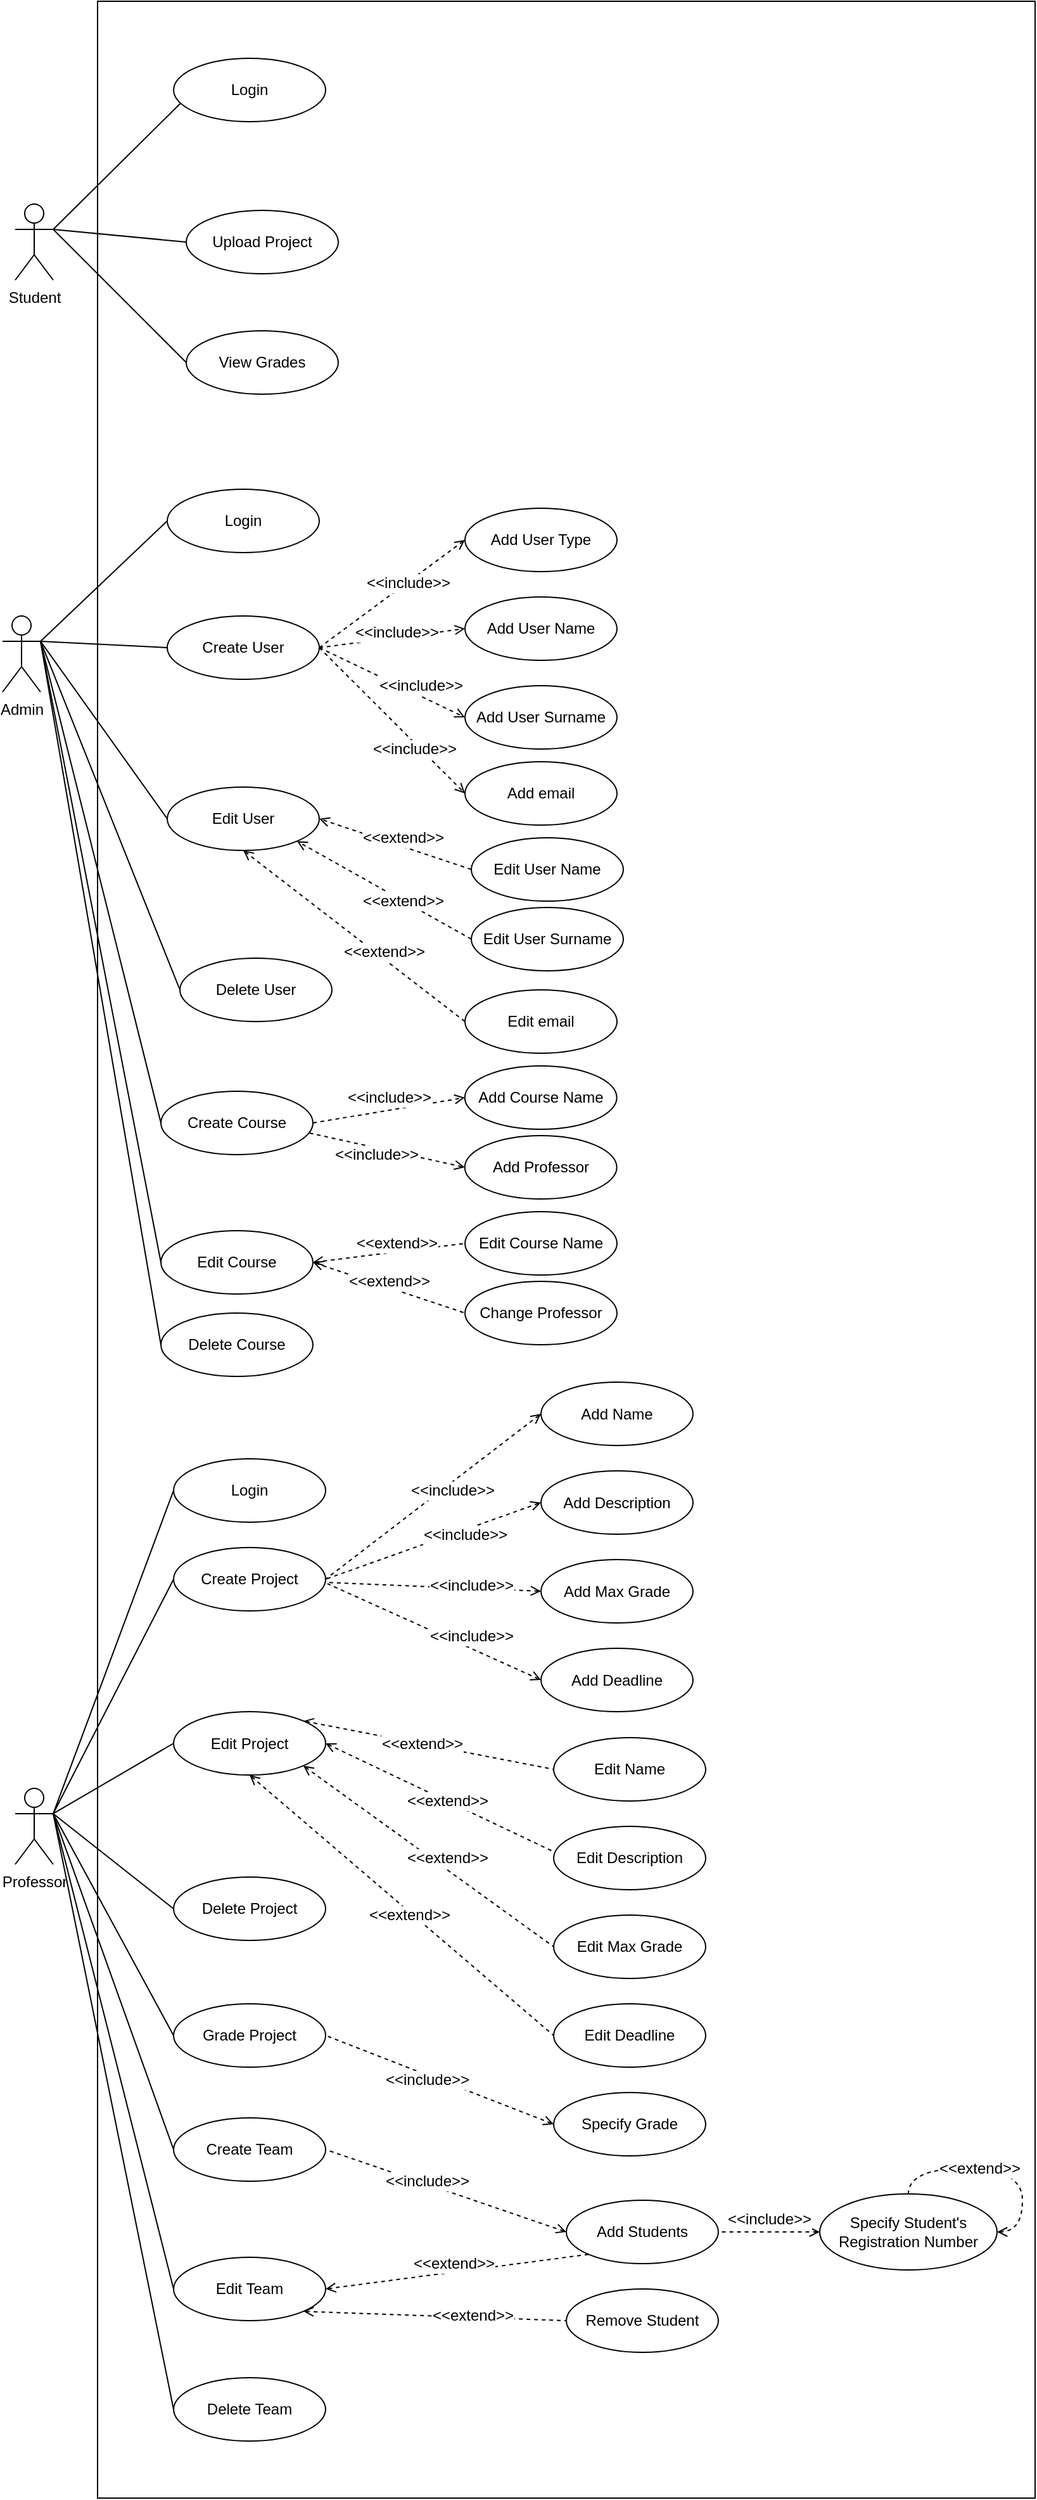 <mxfile version="10.6.8" type="device"><diagram id="eaBzfQWqKQ_AMttxsHQN" name="Page-1"><mxGraphModel dx="3485" dy="3010" grid="1" gridSize="10" guides="1" tooltips="1" connect="1" arrows="1" fold="1" page="1" pageScale="1" pageWidth="850" pageHeight="1100" math="0" shadow="0"><root><mxCell id="0"/><mxCell id="1" parent="0"/><mxCell id="JUBkqF5_taP2oqI-kecK-1" value="" style="rounded=0;whiteSpace=wrap;html=1;fillColor=none;" vertex="1" parent="1"><mxGeometry x="100" y="-1090" width="740" height="1970" as="geometry"/></mxCell><mxCell id="pB4ZmenrYvWax_LLrP4q-28" style="rounded=0;orthogonalLoop=1;jettySize=auto;html=1;exitX=1;exitY=0.333;exitDx=0;exitDy=0;exitPerimeter=0;entryX=0;entryY=0.5;entryDx=0;entryDy=0;endArrow=none;endFill=0;" parent="1" source="pB4ZmenrYvWax_LLrP4q-1" target="pB4ZmenrYvWax_LLrP4q-8" edge="1"><mxGeometry relative="1" as="geometry"/></mxCell><mxCell id="pB4ZmenrYvWax_LLrP4q-29" style="edgeStyle=none;rounded=0;orthogonalLoop=1;jettySize=auto;html=1;exitX=1;exitY=0.333;exitDx=0;exitDy=0;exitPerimeter=0;entryX=0;entryY=0.5;entryDx=0;entryDy=0;endArrow=none;endFill=0;" parent="1" source="pB4ZmenrYvWax_LLrP4q-1" target="pB4ZmenrYvWax_LLrP4q-16" edge="1"><mxGeometry relative="1" as="geometry"/></mxCell><mxCell id="pB4ZmenrYvWax_LLrP4q-1" value="Professor&lt;br&gt;&lt;br&gt;" style="shape=umlActor;verticalLabelPosition=bottom;labelBackgroundColor=#ffffff;verticalAlign=top;html=1;outlineConnect=0;" parent="1" vertex="1"><mxGeometry x="35" y="320" width="30" height="60" as="geometry"/></mxCell><mxCell id="pB4ZmenrYvWax_LLrP4q-8" value="Login" style="ellipse;whiteSpace=wrap;html=1;" parent="1" vertex="1"><mxGeometry x="160" y="60" width="120" height="50" as="geometry"/></mxCell><mxCell id="pB4ZmenrYvWax_LLrP4q-16" value="Create Project" style="ellipse;whiteSpace=wrap;html=1;" parent="1" vertex="1"><mxGeometry x="160" y="130" width="120" height="50" as="geometry"/></mxCell><mxCell id="pB4ZmenrYvWax_LLrP4q-30" style="edgeStyle=none;rounded=0;orthogonalLoop=1;jettySize=auto;html=1;exitX=0;exitY=0.5;exitDx=0;exitDy=0;entryX=1;entryY=0.333;entryDx=0;entryDy=0;entryPerimeter=0;endArrow=none;endFill=0;" parent="1" source="pB4ZmenrYvWax_LLrP4q-17" target="pB4ZmenrYvWax_LLrP4q-1" edge="1"><mxGeometry relative="1" as="geometry"/></mxCell><mxCell id="pB4ZmenrYvWax_LLrP4q-66" style="edgeStyle=none;rounded=0;orthogonalLoop=1;jettySize=auto;html=1;exitX=1;exitY=0;exitDx=0;exitDy=0;entryX=0;entryY=0.5;entryDx=0;entryDy=0;dashed=1;startArrow=open;startFill=0;endArrow=none;endFill=0;" parent="1" source="pB4ZmenrYvWax_LLrP4q-17" target="pB4ZmenrYvWax_LLrP4q-56" edge="1"><mxGeometry relative="1" as="geometry"/></mxCell><mxCell id="pB4ZmenrYvWax_LLrP4q-67" style="edgeStyle=none;rounded=0;orthogonalLoop=1;jettySize=auto;html=1;exitX=1;exitY=0.5;exitDx=0;exitDy=0;entryX=0;entryY=0.4;entryDx=0;entryDy=0;entryPerimeter=0;dashed=1;startArrow=open;startFill=0;endArrow=none;endFill=0;" parent="1" source="pB4ZmenrYvWax_LLrP4q-17" target="pB4ZmenrYvWax_LLrP4q-57" edge="1"><mxGeometry relative="1" as="geometry"/></mxCell><mxCell id="pB4ZmenrYvWax_LLrP4q-71" style="edgeStyle=none;rounded=0;orthogonalLoop=1;jettySize=auto;html=1;exitX=1;exitY=1;exitDx=0;exitDy=0;entryX=0;entryY=0.5;entryDx=0;entryDy=0;dashed=1;startArrow=open;startFill=0;endArrow=none;endFill=0;" parent="1" source="pB4ZmenrYvWax_LLrP4q-17" target="pB4ZmenrYvWax_LLrP4q-58" edge="1"><mxGeometry relative="1" as="geometry"/></mxCell><mxCell id="pB4ZmenrYvWax_LLrP4q-72" style="edgeStyle=none;rounded=0;orthogonalLoop=1;jettySize=auto;html=1;exitX=0.5;exitY=1;exitDx=0;exitDy=0;entryX=0;entryY=0.5;entryDx=0;entryDy=0;dashed=1;startArrow=open;startFill=0;endArrow=none;endFill=0;" parent="1" source="pB4ZmenrYvWax_LLrP4q-17" target="pB4ZmenrYvWax_LLrP4q-59" edge="1"><mxGeometry relative="1" as="geometry"/></mxCell><mxCell id="pB4ZmenrYvWax_LLrP4q-17" value="Edit Project" style="ellipse;whiteSpace=wrap;html=1;" parent="1" vertex="1"><mxGeometry x="160" y="259.5" width="120" height="50" as="geometry"/></mxCell><mxCell id="pB4ZmenrYvWax_LLrP4q-32" style="edgeStyle=none;rounded=0;orthogonalLoop=1;jettySize=auto;html=1;exitX=0;exitY=0.5;exitDx=0;exitDy=0;entryX=1;entryY=0.333;entryDx=0;entryDy=0;entryPerimeter=0;endArrow=none;endFill=0;" parent="1" source="pB4ZmenrYvWax_LLrP4q-18" target="pB4ZmenrYvWax_LLrP4q-1" edge="1"><mxGeometry relative="1" as="geometry"/></mxCell><mxCell id="pB4ZmenrYvWax_LLrP4q-18" value="Delete Project" style="ellipse;whiteSpace=wrap;html=1;" parent="1" vertex="1"><mxGeometry x="160" y="390" width="120" height="50" as="geometry"/></mxCell><mxCell id="pB4ZmenrYvWax_LLrP4q-33" style="edgeStyle=none;rounded=0;orthogonalLoop=1;jettySize=auto;html=1;exitX=0;exitY=0.5;exitDx=0;exitDy=0;entryX=1;entryY=0.333;entryDx=0;entryDy=0;entryPerimeter=0;endArrow=none;endFill=0;" parent="1" source="pB4ZmenrYvWax_LLrP4q-23" target="pB4ZmenrYvWax_LLrP4q-1" edge="1"><mxGeometry relative="1" as="geometry"/></mxCell><mxCell id="pB4ZmenrYvWax_LLrP4q-23" value="Grade Project" style="ellipse;whiteSpace=wrap;html=1;" parent="1" vertex="1"><mxGeometry x="160" y="490" width="120" height="50" as="geometry"/></mxCell><mxCell id="pB4ZmenrYvWax_LLrP4q-34" style="edgeStyle=none;rounded=0;orthogonalLoop=1;jettySize=auto;html=1;exitX=0;exitY=0.5;exitDx=0;exitDy=0;endArrow=none;endFill=0;entryX=1;entryY=0.333;entryDx=0;entryDy=0;entryPerimeter=0;" parent="1" source="pB4ZmenrYvWax_LLrP4q-24" target="pB4ZmenrYvWax_LLrP4q-1" edge="1"><mxGeometry relative="1" as="geometry"><mxPoint x="70" y="340" as="targetPoint"/></mxGeometry></mxCell><mxCell id="pB4ZmenrYvWax_LLrP4q-24" value="Create Team" style="ellipse;whiteSpace=wrap;html=1;" parent="1" vertex="1"><mxGeometry x="160" y="580" width="120" height="50" as="geometry"/></mxCell><mxCell id="pB4ZmenrYvWax_LLrP4q-35" style="edgeStyle=none;rounded=0;orthogonalLoop=1;jettySize=auto;html=1;exitX=0;exitY=0.5;exitDx=0;exitDy=0;endArrow=none;endFill=0;entryX=1;entryY=0.333;entryDx=0;entryDy=0;entryPerimeter=0;" parent="1" source="pB4ZmenrYvWax_LLrP4q-25" target="pB4ZmenrYvWax_LLrP4q-1" edge="1"><mxGeometry relative="1" as="geometry"><mxPoint x="70" y="340" as="targetPoint"/></mxGeometry></mxCell><mxCell id="pB4ZmenrYvWax_LLrP4q-86" style="edgeStyle=none;rounded=0;orthogonalLoop=1;jettySize=auto;html=1;exitX=1;exitY=1;exitDx=0;exitDy=0;entryX=0;entryY=0.5;entryDx=0;entryDy=0;dashed=1;startArrow=open;startFill=0;endArrow=none;endFill=0;" parent="1" source="pB4ZmenrYvWax_LLrP4q-25" target="pB4ZmenrYvWax_LLrP4q-81" edge="1"><mxGeometry relative="1" as="geometry"/></mxCell><mxCell id="pB4ZmenrYvWax_LLrP4q-89" style="edgeStyle=none;rounded=0;orthogonalLoop=1;jettySize=auto;html=1;exitX=1;exitY=0.5;exitDx=0;exitDy=0;entryX=0;entryY=1;entryDx=0;entryDy=0;dashed=1;startArrow=open;startFill=0;endArrow=none;endFill=0;" parent="1" source="pB4ZmenrYvWax_LLrP4q-25" target="pB4ZmenrYvWax_LLrP4q-80" edge="1"><mxGeometry relative="1" as="geometry"/></mxCell><mxCell id="pB4ZmenrYvWax_LLrP4q-25" value="Edit Team" style="ellipse;whiteSpace=wrap;html=1;" parent="1" vertex="1"><mxGeometry x="160" y="690" width="120" height="50" as="geometry"/></mxCell><mxCell id="pB4ZmenrYvWax_LLrP4q-36" style="edgeStyle=none;rounded=0;orthogonalLoop=1;jettySize=auto;html=1;exitX=0;exitY=0.5;exitDx=0;exitDy=0;endArrow=none;endFill=0;entryX=1;entryY=0.333;entryDx=0;entryDy=0;entryPerimeter=0;" parent="1" source="pB4ZmenrYvWax_LLrP4q-26" target="pB4ZmenrYvWax_LLrP4q-1" edge="1"><mxGeometry relative="1" as="geometry"><mxPoint x="70" y="340" as="targetPoint"/></mxGeometry></mxCell><mxCell id="pB4ZmenrYvWax_LLrP4q-26" value="Delete Team&lt;br&gt;" style="ellipse;whiteSpace=wrap;html=1;" parent="1" vertex="1"><mxGeometry x="160" y="785" width="120" height="50" as="geometry"/></mxCell><mxCell id="pB4ZmenrYvWax_LLrP4q-51" style="edgeStyle=none;rounded=0;orthogonalLoop=1;jettySize=auto;html=1;exitX=0;exitY=0.5;exitDx=0;exitDy=0;entryX=1;entryY=0.5;entryDx=0;entryDy=0;endArrow=none;endFill=0;dashed=1;startArrow=open;startFill=0;" parent="1" source="pB4ZmenrYvWax_LLrP4q-41" target="pB4ZmenrYvWax_LLrP4q-16" edge="1"><mxGeometry relative="1" as="geometry"/></mxCell><mxCell id="pB4ZmenrYvWax_LLrP4q-41" value="Add Name" style="ellipse;whiteSpace=wrap;html=1;" parent="1" vertex="1"><mxGeometry x="450" y="-0.5" width="120" height="50" as="geometry"/></mxCell><mxCell id="pB4ZmenrYvWax_LLrP4q-52" style="edgeStyle=none;rounded=0;orthogonalLoop=1;jettySize=auto;html=1;exitX=0;exitY=0.5;exitDx=0;exitDy=0;entryX=1;entryY=0.5;entryDx=0;entryDy=0;dashed=1;startArrow=open;startFill=0;endArrow=none;endFill=0;" parent="1" source="pB4ZmenrYvWax_LLrP4q-42" target="pB4ZmenrYvWax_LLrP4q-16" edge="1"><mxGeometry relative="1" as="geometry"/></mxCell><mxCell id="pB4ZmenrYvWax_LLrP4q-42" value="Add Description" style="ellipse;whiteSpace=wrap;html=1;" parent="1" vertex="1"><mxGeometry x="450" y="69.5" width="120" height="50" as="geometry"/></mxCell><mxCell id="pB4ZmenrYvWax_LLrP4q-53" style="edgeStyle=none;rounded=0;orthogonalLoop=1;jettySize=auto;html=1;exitX=0;exitY=0.5;exitDx=0;exitDy=0;dashed=1;startArrow=open;startFill=0;endArrow=none;endFill=0;" parent="1" source="pB4ZmenrYvWax_LLrP4q-43" target="pB4ZmenrYvWax_LLrP4q-16" edge="1"><mxGeometry relative="1" as="geometry"/></mxCell><mxCell id="pB4ZmenrYvWax_LLrP4q-43" value="Add Max Grade" style="ellipse;whiteSpace=wrap;html=1;" parent="1" vertex="1"><mxGeometry x="450" y="139.5" width="120" height="50" as="geometry"/></mxCell><mxCell id="pB4ZmenrYvWax_LLrP4q-55" style="edgeStyle=none;rounded=0;orthogonalLoop=1;jettySize=auto;html=1;exitX=0;exitY=0.5;exitDx=0;exitDy=0;entryX=1.012;entryY=0.571;entryDx=0;entryDy=0;entryPerimeter=0;dashed=1;startArrow=open;startFill=0;endArrow=none;endFill=0;" parent="1" source="pB4ZmenrYvWax_LLrP4q-44" target="pB4ZmenrYvWax_LLrP4q-16" edge="1"><mxGeometry relative="1" as="geometry"/></mxCell><mxCell id="pB4ZmenrYvWax_LLrP4q-44" value="Add Deadline" style="ellipse;whiteSpace=wrap;html=1;" parent="1" vertex="1"><mxGeometry x="450" y="209.5" width="120" height="50" as="geometry"/></mxCell><mxCell id="pB4ZmenrYvWax_LLrP4q-56" value="Edit Name" style="ellipse;whiteSpace=wrap;html=1;" parent="1" vertex="1"><mxGeometry x="460" y="280" width="120" height="50" as="geometry"/></mxCell><mxCell id="pB4ZmenrYvWax_LLrP4q-57" value="Edit Description" style="ellipse;whiteSpace=wrap;html=1;" parent="1" vertex="1"><mxGeometry x="460" y="350" width="120" height="50" as="geometry"/></mxCell><mxCell id="pB4ZmenrYvWax_LLrP4q-58" value="Edit Max Grade" style="ellipse;whiteSpace=wrap;html=1;" parent="1" vertex="1"><mxGeometry x="460" y="420" width="120" height="50" as="geometry"/></mxCell><mxCell id="pB4ZmenrYvWax_LLrP4q-59" value="Edit&amp;nbsp;Deadline" style="ellipse;whiteSpace=wrap;html=1;" parent="1" vertex="1"><mxGeometry x="460" y="490" width="120" height="50" as="geometry"/></mxCell><mxCell id="pB4ZmenrYvWax_LLrP4q-74" style="edgeStyle=none;rounded=0;orthogonalLoop=1;jettySize=auto;html=1;exitX=0;exitY=0.5;exitDx=0;exitDy=0;entryX=1;entryY=0.5;entryDx=0;entryDy=0;dashed=1;startArrow=open;startFill=0;endArrow=none;endFill=0;" parent="1" source="pB4ZmenrYvWax_LLrP4q-73" target="pB4ZmenrYvWax_LLrP4q-23" edge="1"><mxGeometry relative="1" as="geometry"/></mxCell><mxCell id="pB4ZmenrYvWax_LLrP4q-73" value="Specify Grade" style="ellipse;whiteSpace=wrap;html=1;" parent="1" vertex="1"><mxGeometry x="460" y="560" width="120" height="50" as="geometry"/></mxCell><mxCell id="pB4ZmenrYvWax_LLrP4q-87" style="edgeStyle=none;rounded=0;orthogonalLoop=1;jettySize=auto;html=1;exitX=0;exitY=0.5;exitDx=0;exitDy=0;entryX=1;entryY=0.5;entryDx=0;entryDy=0;dashed=1;startArrow=open;startFill=0;endArrow=none;endFill=0;" parent="1" source="pB4ZmenrYvWax_LLrP4q-75" target="pB4ZmenrYvWax_LLrP4q-80" edge="1"><mxGeometry relative="1" as="geometry"/></mxCell><mxCell id="pB4ZmenrYvWax_LLrP4q-75" value="Specify Student's Registration Number" style="ellipse;whiteSpace=wrap;html=1;" parent="1" vertex="1"><mxGeometry x="670" y="640" width="140" height="60" as="geometry"/></mxCell><mxCell id="pB4ZmenrYvWax_LLrP4q-76" style="edgeStyle=orthogonalEdgeStyle;rounded=0;orthogonalLoop=1;jettySize=auto;html=1;exitX=1;exitY=0.5;exitDx=0;exitDy=0;entryX=0.5;entryY=0;entryDx=0;entryDy=0;dashed=1;startArrow=open;startFill=0;endArrow=none;endFill=0;curved=1;" parent="1" source="pB4ZmenrYvWax_LLrP4q-75" target="pB4ZmenrYvWax_LLrP4q-75" edge="1"><mxGeometry relative="1" as="geometry"><Array as="points"><mxPoint x="830" y="670"/><mxPoint x="830" y="620"/><mxPoint x="740" y="620"/></Array></mxGeometry></mxCell><mxCell id="pB4ZmenrYvWax_LLrP4q-82" style="edgeStyle=none;rounded=0;orthogonalLoop=1;jettySize=auto;html=1;exitX=0;exitY=0.5;exitDx=0;exitDy=0;entryX=1;entryY=0.5;entryDx=0;entryDy=0;dashed=1;startArrow=open;startFill=0;endArrow=none;endFill=0;" parent="1" source="pB4ZmenrYvWax_LLrP4q-80" target="pB4ZmenrYvWax_LLrP4q-24" edge="1"><mxGeometry relative="1" as="geometry"/></mxCell><mxCell id="pB4ZmenrYvWax_LLrP4q-80" value="Add Students" style="ellipse;whiteSpace=wrap;html=1;" parent="1" vertex="1"><mxGeometry x="470" y="645" width="120" height="50" as="geometry"/></mxCell><mxCell id="pB4ZmenrYvWax_LLrP4q-81" value="Remove Student" style="ellipse;whiteSpace=wrap;html=1;" parent="1" vertex="1"><mxGeometry x="470" y="715" width="120" height="50" as="geometry"/></mxCell><mxCell id="pB4ZmenrYvWax_LLrP4q-101" style="edgeStyle=none;rounded=0;orthogonalLoop=1;jettySize=auto;html=1;exitX=1;exitY=0.333;exitDx=0;exitDy=0;exitPerimeter=0;entryX=0;entryY=0.5;entryDx=0;entryDy=0;startArrow=none;startFill=0;endArrow=none;endFill=0;" parent="1" source="pB4ZmenrYvWax_LLrP4q-91" target="pB4ZmenrYvWax_LLrP4q-97" edge="1"><mxGeometry relative="1" as="geometry"/></mxCell><mxCell id="pB4ZmenrYvWax_LLrP4q-103" style="edgeStyle=none;rounded=0;orthogonalLoop=1;jettySize=auto;html=1;exitX=1;exitY=0.333;exitDx=0;exitDy=0;exitPerimeter=0;entryX=0;entryY=0.5;entryDx=0;entryDy=0;startArrow=none;startFill=0;endArrow=none;endFill=0;" parent="1" source="pB4ZmenrYvWax_LLrP4q-91" target="pB4ZmenrYvWax_LLrP4q-99" edge="1"><mxGeometry relative="1" as="geometry"/></mxCell><mxCell id="pB4ZmenrYvWax_LLrP4q-104" style="edgeStyle=none;rounded=0;orthogonalLoop=1;jettySize=auto;html=1;exitX=1;exitY=0.333;exitDx=0;exitDy=0;exitPerimeter=0;entryX=0.05;entryY=0.7;entryDx=0;entryDy=0;entryPerimeter=0;startArrow=none;startFill=0;endArrow=none;endFill=0;" parent="1" source="pB4ZmenrYvWax_LLrP4q-91" target="pB4ZmenrYvWax_LLrP4q-94" edge="1"><mxGeometry relative="1" as="geometry"/></mxCell><mxCell id="pB4ZmenrYvWax_LLrP4q-91" value="Student&lt;br&gt;" style="shape=umlActor;verticalLabelPosition=bottom;labelBackgroundColor=#ffffff;verticalAlign=top;html=1;outlineConnect=0;" parent="1" vertex="1"><mxGeometry x="35" y="-930" width="30" height="60" as="geometry"/></mxCell><mxCell id="pB4ZmenrYvWax_LLrP4q-94" value="Login" style="ellipse;whiteSpace=wrap;html=1;" parent="1" vertex="1"><mxGeometry x="160" y="-1045" width="120" height="50" as="geometry"/></mxCell><mxCell id="pB4ZmenrYvWax_LLrP4q-97" value="Upload Project" style="ellipse;whiteSpace=wrap;html=1;" parent="1" vertex="1"><mxGeometry x="170" y="-925" width="120" height="50" as="geometry"/></mxCell><mxCell id="pB4ZmenrYvWax_LLrP4q-99" value="View Grades" style="ellipse;whiteSpace=wrap;html=1;" parent="1" vertex="1"><mxGeometry x="170" y="-830" width="120" height="50" as="geometry"/></mxCell><mxCell id="pB4ZmenrYvWax_LLrP4q-115" style="edgeStyle=none;rounded=0;orthogonalLoop=1;jettySize=auto;html=1;exitX=1;exitY=0.333;exitDx=0;exitDy=0;exitPerimeter=0;entryX=0;entryY=0.5;entryDx=0;entryDy=0;startArrow=none;startFill=0;endArrow=none;endFill=0;" parent="1" source="pB4ZmenrYvWax_LLrP4q-107" target="pB4ZmenrYvWax_LLrP4q-109" edge="1"><mxGeometry relative="1" as="geometry"/></mxCell><mxCell id="pB4ZmenrYvWax_LLrP4q-116" style="edgeStyle=none;rounded=0;orthogonalLoop=1;jettySize=auto;html=1;exitX=1;exitY=0.333;exitDx=0;exitDy=0;exitPerimeter=0;entryX=0;entryY=0.5;entryDx=0;entryDy=0;startArrow=none;startFill=0;endArrow=none;endFill=0;" parent="1" source="pB4ZmenrYvWax_LLrP4q-107" target="pB4ZmenrYvWax_LLrP4q-112" edge="1"><mxGeometry relative="1" as="geometry"/></mxCell><mxCell id="pB4ZmenrYvWax_LLrP4q-117" style="edgeStyle=none;rounded=0;orthogonalLoop=1;jettySize=auto;html=1;exitX=1;exitY=0.333;exitDx=0;exitDy=0;exitPerimeter=0;entryX=0;entryY=0.5;entryDx=0;entryDy=0;startArrow=none;startFill=0;endArrow=none;endFill=0;" parent="1" source="pB4ZmenrYvWax_LLrP4q-107" target="pB4ZmenrYvWax_LLrP4q-113" edge="1"><mxGeometry relative="1" as="geometry"/></mxCell><mxCell id="pB4ZmenrYvWax_LLrP4q-118" style="edgeStyle=none;rounded=0;orthogonalLoop=1;jettySize=auto;html=1;exitX=1;exitY=0.333;exitDx=0;exitDy=0;exitPerimeter=0;entryX=0;entryY=0.5;entryDx=0;entryDy=0;startArrow=none;startFill=0;endArrow=none;endFill=0;" parent="1" source="pB4ZmenrYvWax_LLrP4q-107" target="pB4ZmenrYvWax_LLrP4q-114" edge="1"><mxGeometry relative="1" as="geometry"/></mxCell><mxCell id="naWofxiKkPnC9LhV2fy6-26" style="rounded=0;orthogonalLoop=1;jettySize=auto;html=1;exitX=1;exitY=0.333;exitDx=0;exitDy=0;exitPerimeter=0;entryX=0;entryY=0.5;entryDx=0;entryDy=0;startArrow=none;startFill=0;endArrow=none;endFill=0;" parent="1" source="pB4ZmenrYvWax_LLrP4q-107" target="naWofxiKkPnC9LhV2fy6-9" edge="1"><mxGeometry relative="1" as="geometry"/></mxCell><mxCell id="naWofxiKkPnC9LhV2fy6-27" style="edgeStyle=none;rounded=0;orthogonalLoop=1;jettySize=auto;html=1;exitX=1;exitY=0.333;exitDx=0;exitDy=0;exitPerimeter=0;entryX=0;entryY=0.5;entryDx=0;entryDy=0;startArrow=none;startFill=0;endArrow=none;endFill=0;" parent="1" source="pB4ZmenrYvWax_LLrP4q-107" target="naWofxiKkPnC9LhV2fy6-8" edge="1"><mxGeometry relative="1" as="geometry"/></mxCell><mxCell id="naWofxiKkPnC9LhV2fy6-29" style="edgeStyle=none;rounded=0;orthogonalLoop=1;jettySize=auto;html=1;exitX=1;exitY=0.333;exitDx=0;exitDy=0;exitPerimeter=0;entryX=0;entryY=0.5;entryDx=0;entryDy=0;startArrow=none;startFill=0;endArrow=none;endFill=0;" parent="1" source="pB4ZmenrYvWax_LLrP4q-107" target="naWofxiKkPnC9LhV2fy6-7" edge="1"><mxGeometry relative="1" as="geometry"/></mxCell><mxCell id="pB4ZmenrYvWax_LLrP4q-107" value="Admin" style="shape=umlActor;verticalLabelPosition=bottom;labelBackgroundColor=#ffffff;verticalAlign=top;html=1;outlineConnect=0;" parent="1" vertex="1"><mxGeometry x="25" y="-605" width="30" height="60" as="geometry"/></mxCell><mxCell id="pB4ZmenrYvWax_LLrP4q-109" value="Login" style="ellipse;whiteSpace=wrap;html=1;" parent="1" vertex="1"><mxGeometry x="155" y="-705" width="120" height="50" as="geometry"/></mxCell><mxCell id="pB4ZmenrYvWax_LLrP4q-123" style="edgeStyle=none;rounded=0;orthogonalLoop=1;jettySize=auto;html=1;exitX=1;exitY=0.5;exitDx=0;exitDy=0;entryX=0;entryY=0.5;entryDx=0;entryDy=0;startArrow=none;startFill=0;endArrow=open;endFill=0;dashed=1;" parent="1" source="pB4ZmenrYvWax_LLrP4q-112" target="pB4ZmenrYvWax_LLrP4q-119" edge="1"><mxGeometry relative="1" as="geometry"/></mxCell><mxCell id="pB4ZmenrYvWax_LLrP4q-141" value="&amp;lt;&amp;lt;include&amp;gt;&amp;gt;" style="text;html=1;resizable=0;points=[];align=center;verticalAlign=middle;labelBackgroundColor=#ffffff;" parent="pB4ZmenrYvWax_LLrP4q-123" vertex="1" connectable="0"><mxGeometry x="0.209" relative="1" as="geometry"><mxPoint as="offset"/></mxGeometry></mxCell><mxCell id="pB4ZmenrYvWax_LLrP4q-127" style="edgeStyle=none;rounded=0;orthogonalLoop=1;jettySize=auto;html=1;exitX=1;exitY=0.5;exitDx=0;exitDy=0;entryX=0;entryY=0.5;entryDx=0;entryDy=0;dashed=1;startArrow=none;startFill=0;endArrow=open;endFill=0;" parent="1" source="pB4ZmenrYvWax_LLrP4q-112" target="pB4ZmenrYvWax_LLrP4q-120" edge="1"><mxGeometry relative="1" as="geometry"/></mxCell><mxCell id="pB4ZmenrYvWax_LLrP4q-128" style="edgeStyle=none;rounded=0;orthogonalLoop=1;jettySize=auto;html=1;exitX=1;exitY=0.5;exitDx=0;exitDy=0;entryX=0;entryY=0.5;entryDx=0;entryDy=0;dashed=1;startArrow=none;startFill=0;endArrow=open;endFill=0;" parent="1" source="pB4ZmenrYvWax_LLrP4q-112" target="pB4ZmenrYvWax_LLrP4q-121" edge="1"><mxGeometry relative="1" as="geometry"/></mxCell><mxCell id="pB4ZmenrYvWax_LLrP4q-129" style="edgeStyle=none;rounded=0;orthogonalLoop=1;jettySize=auto;html=1;exitX=1;exitY=0.5;exitDx=0;exitDy=0;entryX=0;entryY=0.5;entryDx=0;entryDy=0;dashed=1;startArrow=none;startFill=0;endArrow=open;endFill=0;" parent="1" source="pB4ZmenrYvWax_LLrP4q-112" target="pB4ZmenrYvWax_LLrP4q-122" edge="1"><mxGeometry relative="1" as="geometry"/></mxCell><mxCell id="pB4ZmenrYvWax_LLrP4q-112" value="Create User" style="ellipse;whiteSpace=wrap;html=1;" parent="1" vertex="1"><mxGeometry x="155" y="-605" width="120" height="50" as="geometry"/></mxCell><mxCell id="pB4ZmenrYvWax_LLrP4q-113" value="Edit User" style="ellipse;whiteSpace=wrap;html=1;" parent="1" vertex="1"><mxGeometry x="155" y="-470" width="120" height="50" as="geometry"/></mxCell><mxCell id="pB4ZmenrYvWax_LLrP4q-114" value="Delete User" style="ellipse;whiteSpace=wrap;html=1;" parent="1" vertex="1"><mxGeometry x="165" y="-335" width="120" height="50" as="geometry"/></mxCell><mxCell id="pB4ZmenrYvWax_LLrP4q-119" value="Add User Type" style="ellipse;whiteSpace=wrap;html=1;" parent="1" vertex="1"><mxGeometry x="390" y="-690" width="120" height="50" as="geometry"/></mxCell><mxCell id="pB4ZmenrYvWax_LLrP4q-120" value="Add User Name" style="ellipse;whiteSpace=wrap;html=1;" parent="1" vertex="1"><mxGeometry x="390" y="-620" width="120" height="50" as="geometry"/></mxCell><mxCell id="pB4ZmenrYvWax_LLrP4q-121" value="Add User Surname" style="ellipse;whiteSpace=wrap;html=1;" parent="1" vertex="1"><mxGeometry x="390" y="-550" width="120" height="50" as="geometry"/></mxCell><mxCell id="pB4ZmenrYvWax_LLrP4q-122" value="Add email" style="ellipse;whiteSpace=wrap;html=1;" parent="1" vertex="1"><mxGeometry x="390" y="-490" width="120" height="50" as="geometry"/></mxCell><mxCell id="pB4ZmenrYvWax_LLrP4q-138" style="edgeStyle=none;rounded=0;orthogonalLoop=1;jettySize=auto;html=1;exitX=0;exitY=0.5;exitDx=0;exitDy=0;entryX=1;entryY=0.5;entryDx=0;entryDy=0;dashed=1;startArrow=none;startFill=0;endArrow=open;endFill=0;" parent="1" source="pB4ZmenrYvWax_LLrP4q-130" target="pB4ZmenrYvWax_LLrP4q-113" edge="1"><mxGeometry relative="1" as="geometry"/></mxCell><mxCell id="pB4ZmenrYvWax_LLrP4q-130" value="Edit User Name" style="ellipse;whiteSpace=wrap;html=1;" parent="1" vertex="1"><mxGeometry x="395" y="-430" width="120" height="50" as="geometry"/></mxCell><mxCell id="pB4ZmenrYvWax_LLrP4q-136" style="edgeStyle=none;rounded=0;orthogonalLoop=1;jettySize=auto;html=1;exitX=0;exitY=0.5;exitDx=0;exitDy=0;entryX=1;entryY=1;entryDx=0;entryDy=0;dashed=1;startArrow=none;startFill=0;endArrow=open;endFill=0;" parent="1" source="pB4ZmenrYvWax_LLrP4q-131" target="pB4ZmenrYvWax_LLrP4q-113" edge="1"><mxGeometry relative="1" as="geometry"/></mxCell><mxCell id="pB4ZmenrYvWax_LLrP4q-131" value="Edit&amp;nbsp;User Surname" style="ellipse;whiteSpace=wrap;html=1;" parent="1" vertex="1"><mxGeometry x="395" y="-375" width="120" height="50" as="geometry"/></mxCell><mxCell id="pB4ZmenrYvWax_LLrP4q-137" style="edgeStyle=none;rounded=0;orthogonalLoop=1;jettySize=auto;html=1;exitX=0;exitY=0.5;exitDx=0;exitDy=0;entryX=0.5;entryY=1;entryDx=0;entryDy=0;dashed=1;startArrow=none;startFill=0;endArrow=open;endFill=0;" parent="1" source="pB4ZmenrYvWax_LLrP4q-132" target="pB4ZmenrYvWax_LLrP4q-113" edge="1"><mxGeometry relative="1" as="geometry"/></mxCell><mxCell id="pB4ZmenrYvWax_LLrP4q-132" value="Edit&amp;nbsp;email" style="ellipse;whiteSpace=wrap;html=1;" parent="1" vertex="1"><mxGeometry x="390" y="-310" width="120" height="50" as="geometry"/></mxCell><mxCell id="pB4ZmenrYvWax_LLrP4q-142" value="&amp;lt;&amp;lt;include&amp;gt;&amp;gt;" style="text;html=1;resizable=0;points=[];align=center;verticalAlign=middle;labelBackgroundColor=#ffffff;" parent="1" vertex="1" connectable="0"><mxGeometry x="335.862" y="-591.847" as="geometry"><mxPoint as="offset"/></mxGeometry></mxCell><mxCell id="pB4ZmenrYvWax_LLrP4q-143" value="&amp;lt;&amp;lt;include&amp;gt;&amp;gt;" style="text;html=1;resizable=0;points=[];align=center;verticalAlign=middle;labelBackgroundColor=#ffffff;" parent="1" vertex="1" connectable="0"><mxGeometry x="354.862" y="-549.847" as="geometry"><mxPoint as="offset"/></mxGeometry></mxCell><mxCell id="pB4ZmenrYvWax_LLrP4q-146" value="&amp;lt;&amp;lt;include&amp;gt;&amp;gt;" style="text;html=1;resizable=0;points=[];align=center;verticalAlign=middle;labelBackgroundColor=#ffffff;" parent="1" vertex="1" connectable="0"><mxGeometry x="0.209" relative="1" as="geometry"><mxPoint x="350" y="-500" as="offset"/></mxGeometry></mxCell><mxCell id="pB4ZmenrYvWax_LLrP4q-148" value="&amp;lt;&amp;lt;extend&amp;gt;&amp;gt;" style="text;html=1;resizable=0;points=[];align=center;verticalAlign=middle;labelBackgroundColor=#ffffff;" parent="1" vertex="1" connectable="0"><mxGeometry x="354.862" y="-429.847" as="geometry"><mxPoint x="-14" as="offset"/></mxGeometry></mxCell><mxCell id="pB4ZmenrYvWax_LLrP4q-149" value="&amp;lt;&amp;lt;extend&amp;gt;&amp;gt;" style="text;html=1;resizable=0;points=[];align=center;verticalAlign=middle;labelBackgroundColor=#ffffff;" parent="1" vertex="1" connectable="0"><mxGeometry x="354.862" y="-379.847" as="geometry"><mxPoint x="-14" as="offset"/></mxGeometry></mxCell><mxCell id="pB4ZmenrYvWax_LLrP4q-150" value="&amp;lt;&amp;lt;extend&amp;gt;&amp;gt;" style="text;html=1;resizable=0;points=[];align=center;verticalAlign=middle;labelBackgroundColor=#ffffff;" parent="1" vertex="1" connectable="0"><mxGeometry x="339.862" y="-339.847" as="geometry"><mxPoint x="-14" as="offset"/></mxGeometry></mxCell><mxCell id="pB4ZmenrYvWax_LLrP4q-151" value="&amp;lt;&amp;lt;extend&amp;gt;&amp;gt;" style="text;html=1;resizable=0;points=[];align=center;verticalAlign=middle;labelBackgroundColor=#ffffff;" parent="1" vertex="1" connectable="0"><mxGeometry x="370" y="284.5" as="geometry"><mxPoint x="-14" as="offset"/></mxGeometry></mxCell><mxCell id="pB4ZmenrYvWax_LLrP4q-153" value="&amp;lt;&amp;lt;extend&amp;gt;&amp;gt;" style="text;html=1;resizable=0;points=[];align=center;verticalAlign=middle;labelBackgroundColor=#ffffff;" parent="1" vertex="1" connectable="0"><mxGeometry x="390" y="330" as="geometry"><mxPoint x="-14" as="offset"/></mxGeometry></mxCell><mxCell id="pB4ZmenrYvWax_LLrP4q-154" value="&amp;lt;&amp;lt;extend&amp;gt;&amp;gt;" style="text;html=1;resizable=0;points=[];align=center;verticalAlign=middle;labelBackgroundColor=#ffffff;" parent="1" vertex="1" connectable="0"><mxGeometry x="390" y="375" as="geometry"><mxPoint x="-14" as="offset"/></mxGeometry></mxCell><mxCell id="pB4ZmenrYvWax_LLrP4q-155" value="&amp;lt;&amp;lt;extend&amp;gt;&amp;gt;" style="text;html=1;resizable=0;points=[];align=center;verticalAlign=middle;labelBackgroundColor=#ffffff;" parent="1" vertex="1" connectable="0"><mxGeometry x="360" y="420" as="geometry"><mxPoint x="-14" as="offset"/></mxGeometry></mxCell><mxCell id="pB4ZmenrYvWax_LLrP4q-158" value="&amp;lt;&amp;lt;include&amp;gt;&amp;gt;" style="text;html=1;resizable=0;points=[];align=center;verticalAlign=middle;labelBackgroundColor=#ffffff;" parent="1" vertex="1" connectable="0"><mxGeometry x="379.862" y="84.819" as="geometry"><mxPoint as="offset"/></mxGeometry></mxCell><mxCell id="pB4ZmenrYvWax_LLrP4q-159" value="&amp;lt;&amp;lt;include&amp;gt;&amp;gt;" style="text;html=1;resizable=0;points=[];align=center;verticalAlign=middle;labelBackgroundColor=#ffffff;" parent="1" vertex="1" connectable="0"><mxGeometry x="389.862" y="119.319" as="geometry"><mxPoint as="offset"/></mxGeometry></mxCell><mxCell id="pB4ZmenrYvWax_LLrP4q-160" value="&amp;lt;&amp;lt;include&amp;gt;&amp;gt;" style="text;html=1;resizable=0;points=[];align=center;verticalAlign=middle;labelBackgroundColor=#ffffff;" parent="1" vertex="1" connectable="0"><mxGeometry x="394.862" y="159.819" as="geometry"><mxPoint as="offset"/></mxGeometry></mxCell><mxCell id="pB4ZmenrYvWax_LLrP4q-161" value="&amp;lt;&amp;lt;include&amp;gt;&amp;gt;" style="text;html=1;resizable=0;points=[];align=center;verticalAlign=middle;labelBackgroundColor=#ffffff;" parent="1" vertex="1" connectable="0"><mxGeometry x="394.862" y="199.819" as="geometry"><mxPoint as="offset"/></mxGeometry></mxCell><mxCell id="pB4ZmenrYvWax_LLrP4q-162" value="&amp;lt;&amp;lt;include&amp;gt;&amp;gt;" style="text;html=1;resizable=0;points=[];align=center;verticalAlign=middle;labelBackgroundColor=#ffffff;" parent="1" vertex="1" connectable="0"><mxGeometry x="359.862" y="549.319" as="geometry"><mxPoint as="offset"/></mxGeometry></mxCell><mxCell id="pB4ZmenrYvWax_LLrP4q-163" value="&amp;lt;&amp;lt;include&amp;gt;&amp;gt;" style="text;html=1;resizable=0;points=[];align=center;verticalAlign=middle;labelBackgroundColor=#ffffff;" parent="1" vertex="1" connectable="0"><mxGeometry x="359.862" y="629.819" as="geometry"><mxPoint as="offset"/></mxGeometry></mxCell><mxCell id="pB4ZmenrYvWax_LLrP4q-164" value="&amp;lt;&amp;lt;extend&amp;gt;&amp;gt;" style="text;html=1;resizable=0;points=[];align=center;verticalAlign=middle;labelBackgroundColor=#ffffff;" parent="1" vertex="1" connectable="0"><mxGeometry x="395" y="695" as="geometry"><mxPoint x="-14" as="offset"/></mxGeometry></mxCell><mxCell id="pB4ZmenrYvWax_LLrP4q-165" value="&amp;lt;&amp;lt;extend&amp;gt;&amp;gt;" style="text;html=1;resizable=0;points=[];align=center;verticalAlign=middle;labelBackgroundColor=#ffffff;" parent="1" vertex="1" connectable="0"><mxGeometry x="410" y="736" as="geometry"><mxPoint x="-14" as="offset"/></mxGeometry></mxCell><mxCell id="pB4ZmenrYvWax_LLrP4q-166" value="&amp;lt;&amp;lt;include&amp;gt;&amp;gt;" style="text;html=1;resizable=0;points=[];align=center;verticalAlign=middle;labelBackgroundColor=#ffffff;" parent="1" vertex="1" connectable="0"><mxGeometry x="630" y="660" as="geometry"><mxPoint as="offset"/></mxGeometry></mxCell><mxCell id="pB4ZmenrYvWax_LLrP4q-167" value="&amp;lt;&amp;lt;extend&amp;gt;&amp;gt;" style="text;html=1;resizable=0;points=[];align=center;verticalAlign=middle;labelBackgroundColor=#ffffff;" parent="1" vertex="1" connectable="0"><mxGeometry x="810" y="620" as="geometry"><mxPoint x="-14" as="offset"/></mxGeometry></mxCell><mxCell id="naWofxiKkPnC9LhV2fy6-7" value="Delete Course" style="ellipse;whiteSpace=wrap;html=1;" parent="1" vertex="1"><mxGeometry x="150" y="-55" width="120" height="50" as="geometry"/></mxCell><mxCell id="naWofxiKkPnC9LhV2fy6-8" value="Edit Course" style="ellipse;whiteSpace=wrap;html=1;" parent="1" vertex="1"><mxGeometry x="150" y="-120" width="120" height="50" as="geometry"/></mxCell><mxCell id="naWofxiKkPnC9LhV2fy6-9" value="Create Course" style="ellipse;whiteSpace=wrap;html=1;" parent="1" vertex="1"><mxGeometry x="150" y="-230" width="120" height="50" as="geometry"/></mxCell><mxCell id="naWofxiKkPnC9LhV2fy6-11" value="Add Course Name" style="ellipse;whiteSpace=wrap;html=1;" parent="1" vertex="1"><mxGeometry x="389.845" y="-250" width="120" height="50" as="geometry"/></mxCell><mxCell id="naWofxiKkPnC9LhV2fy6-12" value="Add Professor" style="ellipse;whiteSpace=wrap;html=1;" parent="1" vertex="1"><mxGeometry x="389.845" y="-195" width="120" height="50" as="geometry"/></mxCell><mxCell id="naWofxiKkPnC9LhV2fy6-13" style="edgeStyle=none;rounded=0;orthogonalLoop=1;jettySize=auto;html=1;exitX=0.977;exitY=0.659;exitDx=0;exitDy=0;entryX=0;entryY=0.5;entryDx=0;entryDy=0;dashed=1;startArrow=none;startFill=0;endArrow=open;endFill=0;exitPerimeter=0;" parent="1" source="naWofxiKkPnC9LhV2fy6-9" target="naWofxiKkPnC9LhV2fy6-12" edge="1"><mxGeometry relative="1" as="geometry"><mxPoint x="354.707" y="-74.828" as="sourcePoint"/></mxGeometry></mxCell><mxCell id="naWofxiKkPnC9LhV2fy6-15" style="edgeStyle=none;rounded=0;orthogonalLoop=1;jettySize=auto;html=1;exitX=1;exitY=0.5;exitDx=0;exitDy=0;entryX=0;entryY=0.5;entryDx=0;entryDy=0;dashed=1;startArrow=none;startFill=0;endArrow=open;endFill=0;" parent="1" source="naWofxiKkPnC9LhV2fy6-9" target="naWofxiKkPnC9LhV2fy6-11" edge="1"><mxGeometry relative="1" as="geometry"><mxPoint x="300" y="-200" as="sourcePoint"/><mxPoint x="422.759" y="-87.586" as="targetPoint"/></mxGeometry></mxCell><mxCell id="naWofxiKkPnC9LhV2fy6-16" value="Edit Course Name" style="ellipse;whiteSpace=wrap;html=1;" parent="1" vertex="1"><mxGeometry x="390" y="-135" width="120" height="50" as="geometry"/></mxCell><mxCell id="naWofxiKkPnC9LhV2fy6-17" value="Change Professor" style="ellipse;whiteSpace=wrap;html=1;" parent="1" vertex="1"><mxGeometry x="390" y="-80" width="120" height="50" as="geometry"/></mxCell><mxCell id="naWofxiKkPnC9LhV2fy6-20" style="edgeStyle=none;rounded=0;orthogonalLoop=1;jettySize=auto;html=1;exitX=1;exitY=0.5;exitDx=0;exitDy=0;entryX=0;entryY=0.5;entryDx=0;entryDy=0;dashed=1;startArrow=open;startFill=0;endArrow=none;endFill=0;" parent="1" source="naWofxiKkPnC9LhV2fy6-8" target="naWofxiKkPnC9LhV2fy6-16" edge="1"><mxGeometry relative="1" as="geometry"><mxPoint x="320" y="-100" as="sourcePoint"/><mxPoint x="442.759" y="-73.103" as="targetPoint"/></mxGeometry></mxCell><mxCell id="naWofxiKkPnC9LhV2fy6-21" style="edgeStyle=none;rounded=0;orthogonalLoop=1;jettySize=auto;html=1;exitX=1;exitY=0.5;exitDx=0;exitDy=0;entryX=0;entryY=0.5;entryDx=0;entryDy=0;dashed=1;startArrow=open;startFill=0;endArrow=none;endFill=0;" parent="1" source="naWofxiKkPnC9LhV2fy6-8" target="naWofxiKkPnC9LhV2fy6-17" edge="1"><mxGeometry relative="1" as="geometry"><mxPoint x="330" y="-70" as="sourcePoint"/><mxPoint x="452.759" y="-43.103" as="targetPoint"/></mxGeometry></mxCell><mxCell id="naWofxiKkPnC9LhV2fy6-22" value="&amp;lt;&amp;lt;extend&amp;gt;&amp;gt;" style="text;html=1;resizable=0;points=[];align=center;verticalAlign=middle;labelBackgroundColor=#ffffff;" parent="1" vertex="1" connectable="0"><mxGeometry x="350" y="-110" as="geometry"><mxPoint x="-14" as="offset"/></mxGeometry></mxCell><mxCell id="naWofxiKkPnC9LhV2fy6-23" value="&amp;lt;&amp;lt;extend&amp;gt;&amp;gt;" style="text;html=1;resizable=0;points=[];align=center;verticalAlign=middle;labelBackgroundColor=#ffffff;" parent="1" vertex="1" connectable="0"><mxGeometry x="344" y="-80" as="geometry"><mxPoint x="-14" as="offset"/></mxGeometry></mxCell><mxCell id="naWofxiKkPnC9LhV2fy6-24" value="&amp;lt;&amp;lt;include&amp;gt;&amp;gt;" style="text;html=1;resizable=0;points=[];align=center;verticalAlign=middle;labelBackgroundColor=#ffffff;" parent="1" vertex="1" connectable="0"><mxGeometry x="0.209" relative="1" as="geometry"><mxPoint x="330" y="-225" as="offset"/></mxGeometry></mxCell><mxCell id="naWofxiKkPnC9LhV2fy6-25" value="&amp;lt;&amp;lt;include&amp;gt;&amp;gt;" style="text;html=1;resizable=0;points=[];align=center;verticalAlign=middle;labelBackgroundColor=#ffffff;" parent="1" vertex="1" connectable="0"><mxGeometry x="0.209" relative="1" as="geometry"><mxPoint x="320" y="-180" as="offset"/></mxGeometry></mxCell></root></mxGraphModel></diagram></mxfile>